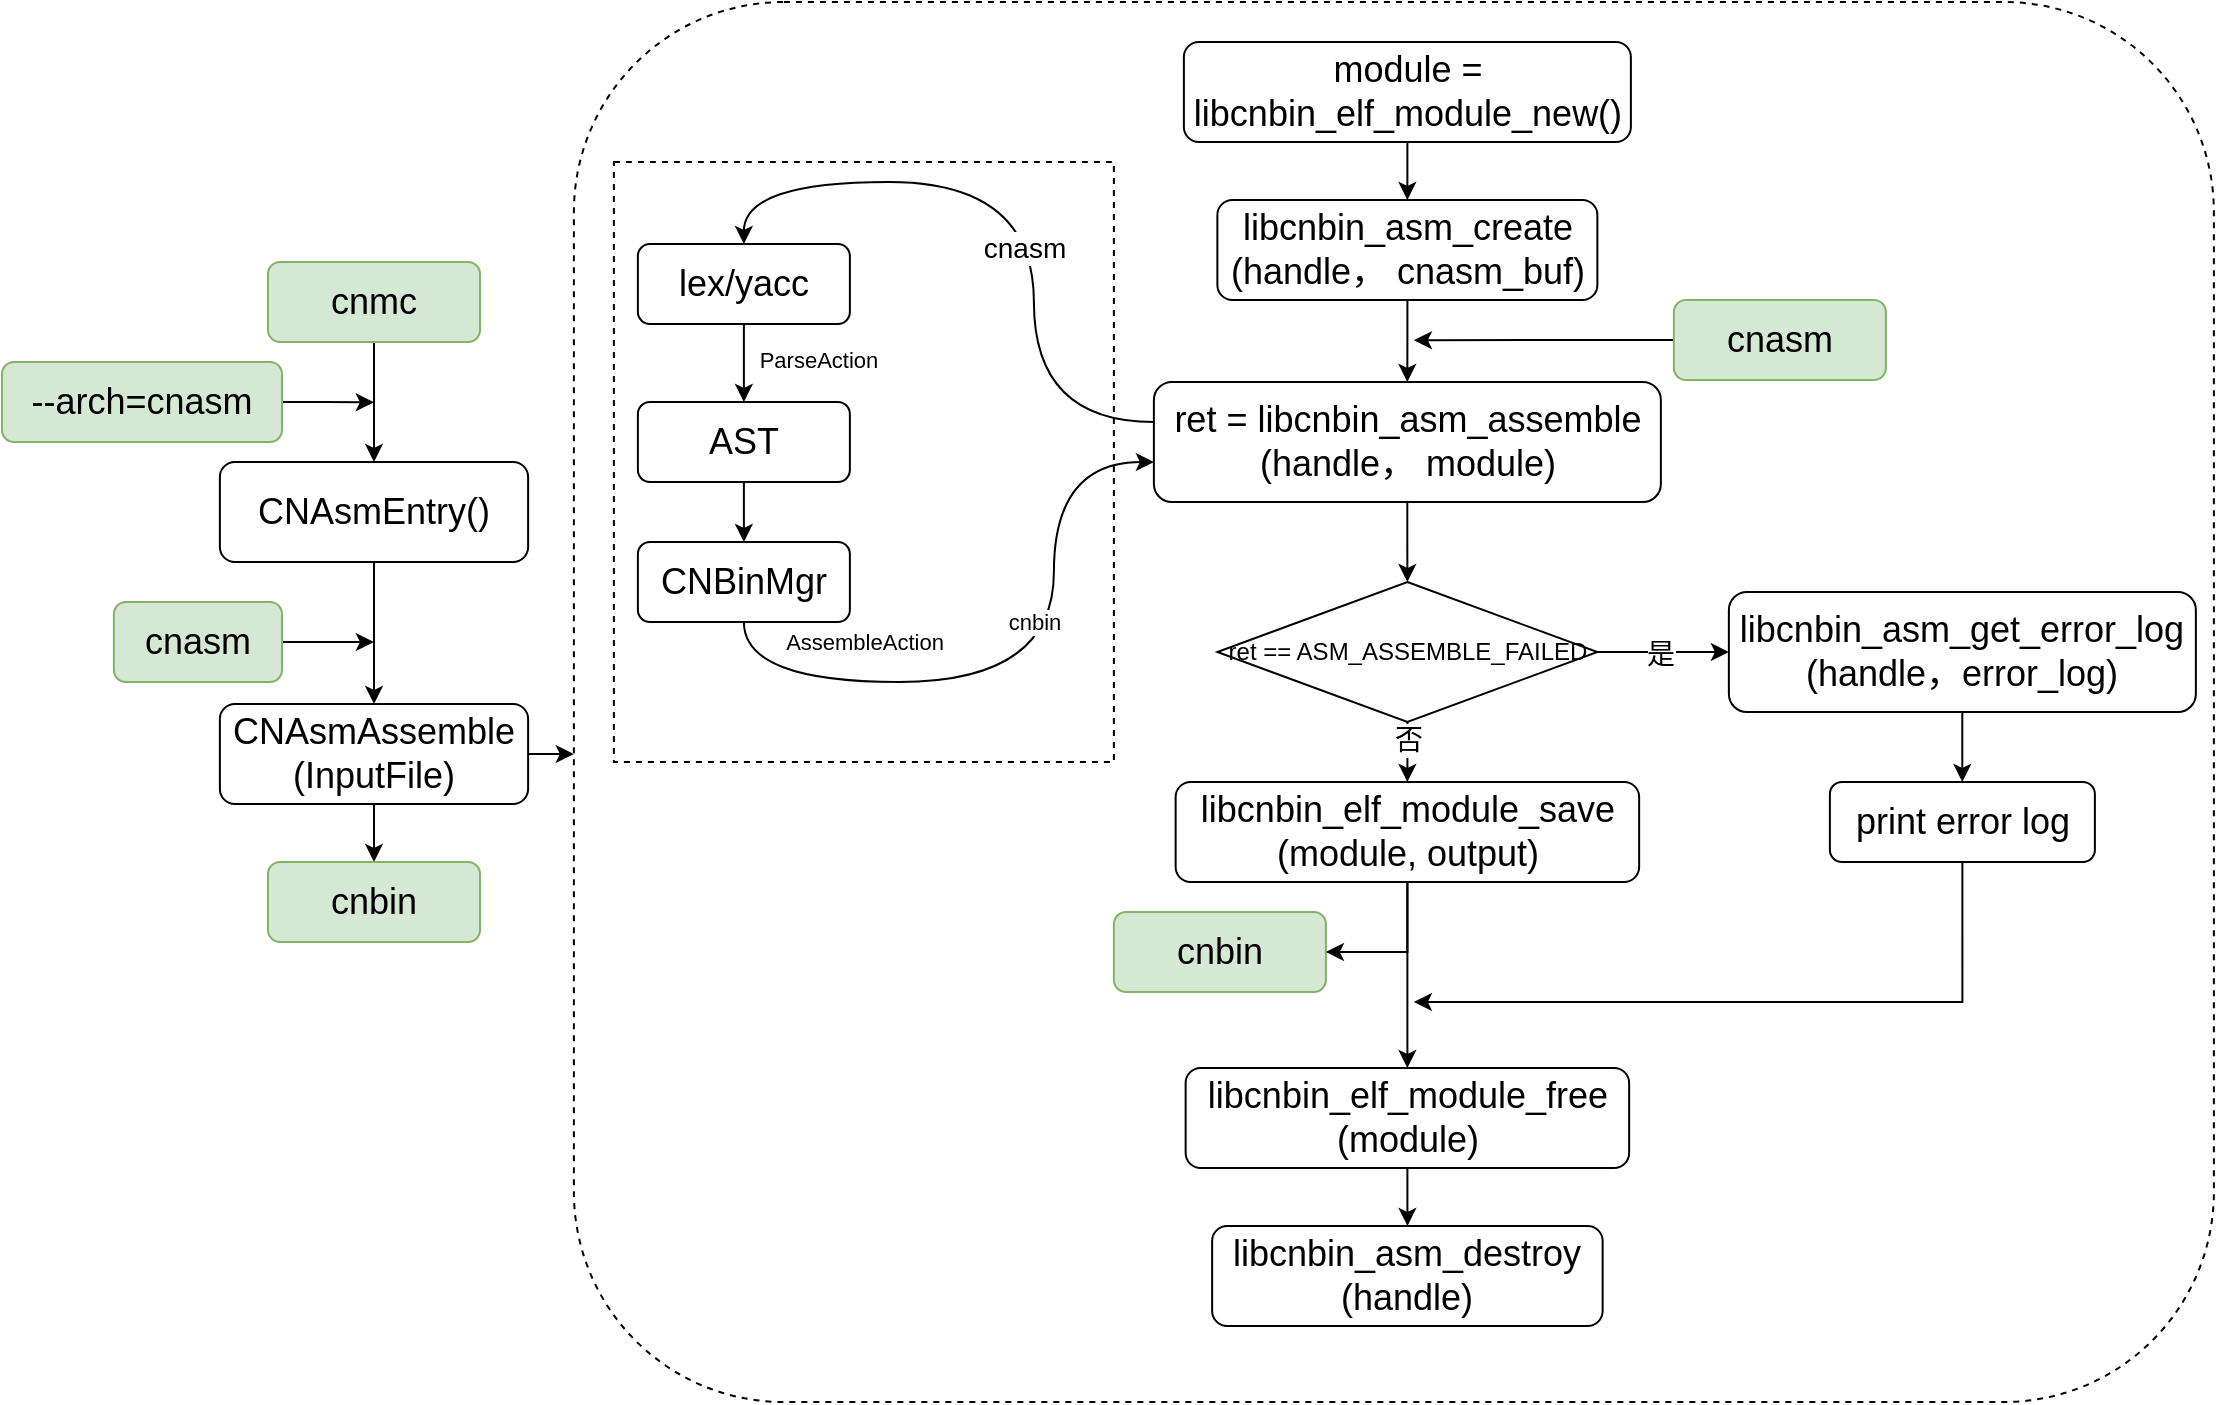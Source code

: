 <mxfile version="21.7.5" type="github">
  <diagram id="C5RBs43oDa-KdzZeNtuy" name="Page-1">
    <mxGraphModel dx="3000" dy="775" grid="1" gridSize="10" guides="1" tooltips="1" connect="1" arrows="1" fold="1" page="1" pageScale="1" pageWidth="827" pageHeight="1169" math="0" shadow="0">
      <root>
        <mxCell id="WIyWlLk6GJQsqaUBKTNV-0" />
        <mxCell id="WIyWlLk6GJQsqaUBKTNV-1" parent="WIyWlLk6GJQsqaUBKTNV-0" />
        <mxCell id="jaiz2JZSWv7t4FKkOaWR-3" style="edgeStyle=orthogonalEdgeStyle;rounded=0;orthogonalLoop=1;jettySize=auto;html=1;exitX=0.5;exitY=1;exitDx=0;exitDy=0;entryX=0.5;entryY=0;entryDx=0;entryDy=0;" edge="1" parent="WIyWlLk6GJQsqaUBKTNV-1" source="1VvXPGQ5xc2AV_AhxKoi-1" target="jaiz2JZSWv7t4FKkOaWR-0">
          <mxGeometry relative="1" as="geometry" />
        </mxCell>
        <mxCell id="1VvXPGQ5xc2AV_AhxKoi-1" value="&lt;span style=&quot;font-size: 18px;&quot;&gt;cnmc&lt;/span&gt;" style="rounded=1;whiteSpace=wrap;html=1;fontSize=12;glass=0;strokeWidth=1;shadow=0;fillColor=#d5e8d4;strokeColor=#82b366;" parent="WIyWlLk6GJQsqaUBKTNV-1" vertex="1">
          <mxGeometry x="-1167" y="220" width="106" height="40" as="geometry" />
        </mxCell>
        <mxCell id="1VvXPGQ5xc2AV_AhxKoi-3" value="&lt;font style=&quot;font-size: 18px;&quot;&gt;cnbin&lt;/font&gt;" style="rounded=1;whiteSpace=wrap;html=1;fontSize=12;glass=0;strokeWidth=1;shadow=0;fillColor=#d5e8d4;strokeColor=#82b366;" parent="WIyWlLk6GJQsqaUBKTNV-1" vertex="1">
          <mxGeometry x="-744.06" y="545" width="106" height="40" as="geometry" />
        </mxCell>
        <mxCell id="o8AXfJ6d0ml3byffhMXa-13" value="" style="edgeStyle=orthogonalEdgeStyle;rounded=0;orthogonalLoop=1;jettySize=auto;html=1;" parent="WIyWlLk6GJQsqaUBKTNV-1" source="o8AXfJ6d0ml3byffhMXa-0" target="o8AXfJ6d0ml3byffhMXa-3" edge="1">
          <mxGeometry relative="1" as="geometry" />
        </mxCell>
        <mxCell id="o8AXfJ6d0ml3byffhMXa-0" value="&lt;span style=&quot;font-size: 18px;&quot;&gt;ret = libcnbin_asm_assemble&lt;br&gt;(handle， module)&lt;/span&gt;" style="rounded=1;whiteSpace=wrap;html=1;fontSize=12;glass=0;strokeWidth=1;shadow=0;" parent="WIyWlLk6GJQsqaUBKTNV-1" vertex="1">
          <mxGeometry x="-724.06" y="280" width="253.5" height="60" as="geometry" />
        </mxCell>
        <mxCell id="o8AXfJ6d0ml3byffhMXa-12" value="" style="edgeStyle=orthogonalEdgeStyle;rounded=0;orthogonalLoop=1;jettySize=auto;html=1;" parent="WIyWlLk6GJQsqaUBKTNV-1" source="o8AXfJ6d0ml3byffhMXa-2" target="o8AXfJ6d0ml3byffhMXa-0" edge="1">
          <mxGeometry relative="1" as="geometry" />
        </mxCell>
        <mxCell id="o8AXfJ6d0ml3byffhMXa-2" value="&lt;span style=&quot;font-size: 18px;&quot;&gt;libcnbin_asm_create&lt;br&gt;(handle， cnasm_buf)&lt;/span&gt;" style="rounded=1;whiteSpace=wrap;html=1;fontSize=12;glass=0;strokeWidth=1;shadow=0;" parent="WIyWlLk6GJQsqaUBKTNV-1" vertex="1">
          <mxGeometry x="-692.31" y="189" width="190" height="50" as="geometry" />
        </mxCell>
        <mxCell id="o8AXfJ6d0ml3byffhMXa-14" value="" style="edgeStyle=orthogonalEdgeStyle;rounded=0;orthogonalLoop=1;jettySize=auto;html=1;" parent="WIyWlLk6GJQsqaUBKTNV-1" source="o8AXfJ6d0ml3byffhMXa-3" target="o8AXfJ6d0ml3byffhMXa-4" edge="1">
          <mxGeometry relative="1" as="geometry" />
        </mxCell>
        <mxCell id="o8AXfJ6d0ml3byffhMXa-41" value="&lt;font style=&quot;font-size: 14px;&quot;&gt;是&lt;/font&gt;" style="edgeLabel;html=1;align=center;verticalAlign=middle;resizable=0;points=[];" parent="o8AXfJ6d0ml3byffhMXa-14" vertex="1" connectable="0">
          <mxGeometry x="-0.064" y="-1" relative="1" as="geometry">
            <mxPoint as="offset" />
          </mxGeometry>
        </mxCell>
        <mxCell id="o8AXfJ6d0ml3byffhMXa-16" value="" style="edgeStyle=orthogonalEdgeStyle;rounded=0;orthogonalLoop=1;jettySize=auto;html=1;" parent="WIyWlLk6GJQsqaUBKTNV-1" source="o8AXfJ6d0ml3byffhMXa-3" target="o8AXfJ6d0ml3byffhMXa-7" edge="1">
          <mxGeometry relative="1" as="geometry" />
        </mxCell>
        <mxCell id="o8AXfJ6d0ml3byffhMXa-43" value="&lt;font style=&quot;font-size: 14px;&quot;&gt;否&lt;/font&gt;" style="edgeLabel;html=1;align=center;verticalAlign=middle;resizable=0;points=[];" parent="o8AXfJ6d0ml3byffhMXa-16" vertex="1" connectable="0">
          <mxGeometry x="-0.41" relative="1" as="geometry">
            <mxPoint as="offset" />
          </mxGeometry>
        </mxCell>
        <mxCell id="o8AXfJ6d0ml3byffhMXa-3" value="&lt;font style=&quot;font-size: 12px;&quot;&gt;ret == ASM_ASSEMBLE_FAILED&lt;/font&gt;" style="rhombus;whiteSpace=wrap;html=1;" parent="WIyWlLk6GJQsqaUBKTNV-1" vertex="1">
          <mxGeometry x="-692.31" y="380" width="190" height="70" as="geometry" />
        </mxCell>
        <mxCell id="o8AXfJ6d0ml3byffhMXa-20" value="" style="edgeStyle=orthogonalEdgeStyle;rounded=0;orthogonalLoop=1;jettySize=auto;html=1;" parent="WIyWlLk6GJQsqaUBKTNV-1" source="o8AXfJ6d0ml3byffhMXa-4" target="o8AXfJ6d0ml3byffhMXa-19" edge="1">
          <mxGeometry relative="1" as="geometry" />
        </mxCell>
        <mxCell id="o8AXfJ6d0ml3byffhMXa-4" value="&lt;span style=&quot;font-size: 18px;&quot;&gt;libcnbin_asm_get_error_log&lt;br&gt;(handle，error_log)&lt;/span&gt;" style="rounded=1;whiteSpace=wrap;html=1;fontSize=12;glass=0;strokeWidth=1;shadow=0;" parent="WIyWlLk6GJQsqaUBKTNV-1" vertex="1">
          <mxGeometry x="-436.56" y="385" width="233.5" height="60" as="geometry" />
        </mxCell>
        <mxCell id="o8AXfJ6d0ml3byffhMXa-11" style="edgeStyle=orthogonalEdgeStyle;rounded=0;orthogonalLoop=1;jettySize=auto;html=1;exitX=0.5;exitY=1;exitDx=0;exitDy=0;entryX=0.5;entryY=0;entryDx=0;entryDy=0;" parent="WIyWlLk6GJQsqaUBKTNV-1" source="o8AXfJ6d0ml3byffhMXa-6" target="o8AXfJ6d0ml3byffhMXa-2" edge="1">
          <mxGeometry relative="1" as="geometry" />
        </mxCell>
        <mxCell id="o8AXfJ6d0ml3byffhMXa-6" value="&lt;span style=&quot;font-size: 18px;&quot;&gt;module = &lt;br&gt;libcnbin_elf_module_new()&lt;/span&gt;" style="rounded=1;whiteSpace=wrap;html=1;fontSize=12;glass=0;strokeWidth=1;shadow=0;" parent="WIyWlLk6GJQsqaUBKTNV-1" vertex="1">
          <mxGeometry x="-709.06" y="110" width="223.5" height="50" as="geometry" />
        </mxCell>
        <mxCell id="o8AXfJ6d0ml3byffhMXa-17" value="" style="edgeStyle=orthogonalEdgeStyle;rounded=0;orthogonalLoop=1;jettySize=auto;html=1;" parent="WIyWlLk6GJQsqaUBKTNV-1" source="o8AXfJ6d0ml3byffhMXa-7" target="o8AXfJ6d0ml3byffhMXa-8" edge="1">
          <mxGeometry relative="1" as="geometry" />
        </mxCell>
        <mxCell id="o8AXfJ6d0ml3byffhMXa-39" style="edgeStyle=orthogonalEdgeStyle;rounded=0;orthogonalLoop=1;jettySize=auto;html=1;exitX=0.5;exitY=1;exitDx=0;exitDy=0;entryX=1;entryY=0.5;entryDx=0;entryDy=0;" parent="WIyWlLk6GJQsqaUBKTNV-1" source="o8AXfJ6d0ml3byffhMXa-7" target="1VvXPGQ5xc2AV_AhxKoi-3" edge="1">
          <mxGeometry relative="1" as="geometry" />
        </mxCell>
        <mxCell id="o8AXfJ6d0ml3byffhMXa-7" value="&lt;span style=&quot;font-size: 18px;&quot;&gt;libcnbin_elf_module_save&lt;br&gt;(module, output)&lt;/span&gt;" style="rounded=1;whiteSpace=wrap;html=1;fontSize=12;glass=0;strokeWidth=1;shadow=0;" parent="WIyWlLk6GJQsqaUBKTNV-1" vertex="1">
          <mxGeometry x="-713.18" y="480" width="231.75" height="50" as="geometry" />
        </mxCell>
        <mxCell id="o8AXfJ6d0ml3byffhMXa-18" value="" style="edgeStyle=orthogonalEdgeStyle;rounded=0;orthogonalLoop=1;jettySize=auto;html=1;" parent="WIyWlLk6GJQsqaUBKTNV-1" source="o8AXfJ6d0ml3byffhMXa-8" target="o8AXfJ6d0ml3byffhMXa-9" edge="1">
          <mxGeometry relative="1" as="geometry" />
        </mxCell>
        <mxCell id="o8AXfJ6d0ml3byffhMXa-8" value="&lt;span style=&quot;font-size: 18px;&quot;&gt;libcnbin_elf_module_free&lt;br&gt;(module)&lt;/span&gt;" style="rounded=1;whiteSpace=wrap;html=1;fontSize=12;glass=0;strokeWidth=1;shadow=0;" parent="WIyWlLk6GJQsqaUBKTNV-1" vertex="1">
          <mxGeometry x="-708.18" y="623" width="221.75" height="50" as="geometry" />
        </mxCell>
        <mxCell id="o8AXfJ6d0ml3byffhMXa-9" value="&lt;span style=&quot;font-size: 18px;&quot;&gt;libcnbin_asm_destroy&lt;br&gt;(handle)&lt;/span&gt;" style="rounded=1;whiteSpace=wrap;html=1;fontSize=12;glass=0;strokeWidth=1;shadow=0;" parent="WIyWlLk6GJQsqaUBKTNV-1" vertex="1">
          <mxGeometry x="-694.93" y="702" width="195.25" height="50" as="geometry" />
        </mxCell>
        <mxCell id="o8AXfJ6d0ml3byffhMXa-40" style="edgeStyle=orthogonalEdgeStyle;rounded=0;orthogonalLoop=1;jettySize=auto;html=1;exitX=0.5;exitY=1;exitDx=0;exitDy=0;" parent="WIyWlLk6GJQsqaUBKTNV-1" source="o8AXfJ6d0ml3byffhMXa-19" edge="1">
          <mxGeometry relative="1" as="geometry">
            <mxPoint x="-594.06" y="590" as="targetPoint" />
            <Array as="points">
              <mxPoint x="-320.06" y="590" />
            </Array>
          </mxGeometry>
        </mxCell>
        <mxCell id="o8AXfJ6d0ml3byffhMXa-19" value="&lt;span style=&quot;font-size: 18px;&quot;&gt;print error log&lt;/span&gt;" style="rounded=1;whiteSpace=wrap;html=1;fontSize=12;glass=0;strokeWidth=1;shadow=0;" parent="WIyWlLk6GJQsqaUBKTNV-1" vertex="1">
          <mxGeometry x="-386.06" y="480" width="132.5" height="40" as="geometry" />
        </mxCell>
        <mxCell id="o8AXfJ6d0ml3byffhMXa-22" value="" style="rounded=0;whiteSpace=wrap;html=1;fillColor=none;dashed=1;" parent="WIyWlLk6GJQsqaUBKTNV-1" vertex="1">
          <mxGeometry x="-994.06" y="170" width="250" height="300" as="geometry" />
        </mxCell>
        <mxCell id="o8AXfJ6d0ml3byffhMXa-25" style="edgeStyle=orthogonalEdgeStyle;rounded=0;orthogonalLoop=1;jettySize=auto;html=1;exitX=0;exitY=0.5;exitDx=0;exitDy=0;" parent="WIyWlLk6GJQsqaUBKTNV-1" source="o8AXfJ6d0ml3byffhMXa-23" edge="1">
          <mxGeometry relative="1" as="geometry">
            <mxPoint x="-594.06" y="259.095" as="targetPoint" />
          </mxGeometry>
        </mxCell>
        <mxCell id="o8AXfJ6d0ml3byffhMXa-23" value="&lt;font style=&quot;font-size: 18px;&quot;&gt;cnasm&lt;/font&gt;" style="rounded=1;whiteSpace=wrap;html=1;fontSize=12;glass=0;strokeWidth=1;shadow=0;fillColor=#d5e8d4;strokeColor=#82b366;" parent="WIyWlLk6GJQsqaUBKTNV-1" vertex="1">
          <mxGeometry x="-464.06" y="239" width="106" height="40" as="geometry" />
        </mxCell>
        <mxCell id="o8AXfJ6d0ml3byffhMXa-26" style="edgeStyle=orthogonalEdgeStyle;rounded=0;orthogonalLoop=1;jettySize=auto;html=1;exitX=0.5;exitY=1;exitDx=0;exitDy=0;entryX=0.5;entryY=0;entryDx=0;entryDy=0;" parent="WIyWlLk6GJQsqaUBKTNV-1" source="o8AXfJ6d0ml3byffhMXa-28" target="o8AXfJ6d0ml3byffhMXa-30" edge="1">
          <mxGeometry relative="1" as="geometry" />
        </mxCell>
        <mxCell id="o8AXfJ6d0ml3byffhMXa-27" value="ParseAction" style="edgeLabel;html=1;align=center;verticalAlign=middle;resizable=0;points=[];" parent="o8AXfJ6d0ml3byffhMXa-26" vertex="1" connectable="0">
          <mxGeometry x="-0.072" y="-2" relative="1" as="geometry">
            <mxPoint x="39" as="offset" />
          </mxGeometry>
        </mxCell>
        <mxCell id="o8AXfJ6d0ml3byffhMXa-28" value="&lt;font style=&quot;font-size: 18px;&quot;&gt;lex/yacc&lt;/font&gt;" style="rounded=1;whiteSpace=wrap;html=1;fontSize=12;glass=0;strokeWidth=1;shadow=0;" parent="WIyWlLk6GJQsqaUBKTNV-1" vertex="1">
          <mxGeometry x="-982.06" y="211" width="106" height="40" as="geometry" />
        </mxCell>
        <mxCell id="o8AXfJ6d0ml3byffhMXa-29" style="edgeStyle=orthogonalEdgeStyle;rounded=0;orthogonalLoop=1;jettySize=auto;html=1;exitX=0.5;exitY=1;exitDx=0;exitDy=0;entryX=0.5;entryY=0;entryDx=0;entryDy=0;" parent="WIyWlLk6GJQsqaUBKTNV-1" source="o8AXfJ6d0ml3byffhMXa-30" target="o8AXfJ6d0ml3byffhMXa-34" edge="1">
          <mxGeometry relative="1" as="geometry" />
        </mxCell>
        <mxCell id="o8AXfJ6d0ml3byffhMXa-30" value="&lt;span style=&quot;font-size: 18px;&quot;&gt;AST&lt;/span&gt;" style="rounded=1;whiteSpace=wrap;html=1;fontSize=12;glass=0;strokeWidth=1;shadow=0;" parent="WIyWlLk6GJQsqaUBKTNV-1" vertex="1">
          <mxGeometry x="-982.06" y="290" width="106" height="40" as="geometry" />
        </mxCell>
        <mxCell id="o8AXfJ6d0ml3byffhMXa-31" style="edgeStyle=orthogonalEdgeStyle;curved=1;rounded=0;orthogonalLoop=1;jettySize=auto;html=1;exitX=0.5;exitY=1;exitDx=0;exitDy=0;entryX=0;entryY=0.75;entryDx=0;entryDy=0;" parent="WIyWlLk6GJQsqaUBKTNV-1" source="o8AXfJ6d0ml3byffhMXa-34" edge="1">
          <mxGeometry relative="1" as="geometry">
            <mxPoint x="-724.06" y="320" as="targetPoint" />
            <Array as="points">
              <mxPoint x="-929.06" y="430" />
              <mxPoint x="-774.06" y="430" />
              <mxPoint x="-774.06" y="320" />
            </Array>
          </mxGeometry>
        </mxCell>
        <mxCell id="o8AXfJ6d0ml3byffhMXa-32" value="AssembleAction" style="edgeLabel;html=1;align=center;verticalAlign=middle;resizable=0;points=[];" parent="o8AXfJ6d0ml3byffhMXa-31" vertex="1" connectable="0">
          <mxGeometry x="-0.524" y="-2" relative="1" as="geometry">
            <mxPoint x="8" y="-22" as="offset" />
          </mxGeometry>
        </mxCell>
        <mxCell id="o8AXfJ6d0ml3byffhMXa-33" value="cnbin" style="edgeLabel;html=1;align=center;verticalAlign=middle;resizable=0;points=[];" parent="o8AXfJ6d0ml3byffhMXa-31" vertex="1" connectable="0">
          <mxGeometry x="-0.126" y="6" relative="1" as="geometry">
            <mxPoint x="24" y="-24" as="offset" />
          </mxGeometry>
        </mxCell>
        <mxCell id="o8AXfJ6d0ml3byffhMXa-34" value="&lt;span style=&quot;font-size: 18px;&quot;&gt;CNBinMgr&lt;/span&gt;" style="rounded=1;whiteSpace=wrap;html=1;fontSize=12;glass=0;strokeWidth=1;shadow=0;" parent="WIyWlLk6GJQsqaUBKTNV-1" vertex="1">
          <mxGeometry x="-982.06" y="360" width="106" height="40" as="geometry" />
        </mxCell>
        <mxCell id="o8AXfJ6d0ml3byffhMXa-35" style="edgeStyle=orthogonalEdgeStyle;rounded=0;orthogonalLoop=1;jettySize=auto;html=1;exitX=0;exitY=0.25;exitDx=0;exitDy=0;curved=1;entryX=0.5;entryY=0;entryDx=0;entryDy=0;" parent="WIyWlLk6GJQsqaUBKTNV-1" target="o8AXfJ6d0ml3byffhMXa-28" edge="1">
          <mxGeometry relative="1" as="geometry">
            <mxPoint x="-934.06" y="190" as="targetPoint" />
            <Array as="points">
              <mxPoint x="-784.06" y="300" />
              <mxPoint x="-784.06" y="180" />
              <mxPoint x="-929.06" y="180" />
            </Array>
            <mxPoint x="-724.06" y="300" as="sourcePoint" />
          </mxGeometry>
        </mxCell>
        <mxCell id="o8AXfJ6d0ml3byffhMXa-36" value="&lt;font style=&quot;font-size: 14px;&quot;&gt;cnasm&lt;/font&gt;" style="edgeLabel;html=1;align=center;verticalAlign=middle;resizable=0;points=[];" parent="o8AXfJ6d0ml3byffhMXa-35" vertex="1" connectable="0">
          <mxGeometry x="-0.173" y="5" relative="1" as="geometry">
            <mxPoint as="offset" />
          </mxGeometry>
        </mxCell>
        <mxCell id="jaiz2JZSWv7t4FKkOaWR-7" style="edgeStyle=orthogonalEdgeStyle;rounded=0;orthogonalLoop=1;jettySize=auto;html=1;exitX=0.5;exitY=1;exitDx=0;exitDy=0;entryX=0.5;entryY=0;entryDx=0;entryDy=0;" edge="1" parent="WIyWlLk6GJQsqaUBKTNV-1" source="jaiz2JZSWv7t4FKkOaWR-0" target="jaiz2JZSWv7t4FKkOaWR-1">
          <mxGeometry relative="1" as="geometry" />
        </mxCell>
        <mxCell id="jaiz2JZSWv7t4FKkOaWR-0" value="&lt;span style=&quot;font-size: 18px;&quot;&gt;CNAsmEntry()&lt;/span&gt;" style="rounded=1;whiteSpace=wrap;html=1;fontSize=12;glass=0;strokeWidth=1;shadow=0;" vertex="1" parent="WIyWlLk6GJQsqaUBKTNV-1">
          <mxGeometry x="-1191.06" y="320" width="154.12" height="50" as="geometry" />
        </mxCell>
        <mxCell id="jaiz2JZSWv7t4FKkOaWR-9" style="edgeStyle=orthogonalEdgeStyle;rounded=0;orthogonalLoop=1;jettySize=auto;html=1;exitX=0.5;exitY=1;exitDx=0;exitDy=0;entryX=0.5;entryY=0;entryDx=0;entryDy=0;" edge="1" parent="WIyWlLk6GJQsqaUBKTNV-1" source="jaiz2JZSWv7t4FKkOaWR-1" target="jaiz2JZSWv7t4FKkOaWR-8">
          <mxGeometry relative="1" as="geometry" />
        </mxCell>
        <mxCell id="jaiz2JZSWv7t4FKkOaWR-15" style="edgeStyle=orthogonalEdgeStyle;rounded=0;orthogonalLoop=1;jettySize=auto;html=1;exitX=1;exitY=0.5;exitDx=0;exitDy=0;entryX=0;entryY=0.537;entryDx=0;entryDy=0;entryPerimeter=0;" edge="1" parent="WIyWlLk6GJQsqaUBKTNV-1" source="jaiz2JZSWv7t4FKkOaWR-1" target="jaiz2JZSWv7t4FKkOaWR-13">
          <mxGeometry relative="1" as="geometry" />
        </mxCell>
        <mxCell id="jaiz2JZSWv7t4FKkOaWR-1" value="&lt;span style=&quot;font-size: 18px;&quot;&gt;CNAsmAssemble&lt;br&gt;(InputFile)&lt;/span&gt;" style="rounded=1;whiteSpace=wrap;html=1;fontSize=12;glass=0;strokeWidth=1;shadow=0;" vertex="1" parent="WIyWlLk6GJQsqaUBKTNV-1">
          <mxGeometry x="-1191.06" y="441" width="154.12" height="50" as="geometry" />
        </mxCell>
        <mxCell id="jaiz2JZSWv7t4FKkOaWR-12" style="edgeStyle=orthogonalEdgeStyle;rounded=0;orthogonalLoop=1;jettySize=auto;html=1;exitX=1;exitY=0.5;exitDx=0;exitDy=0;" edge="1" parent="WIyWlLk6GJQsqaUBKTNV-1" source="jaiz2JZSWv7t4FKkOaWR-4">
          <mxGeometry relative="1" as="geometry">
            <mxPoint x="-1114.06" y="290.138" as="targetPoint" />
          </mxGeometry>
        </mxCell>
        <mxCell id="jaiz2JZSWv7t4FKkOaWR-4" value="&lt;font style=&quot;font-size: 18px;&quot;&gt;--arch=cnasm&lt;/font&gt;" style="rounded=1;whiteSpace=wrap;html=1;fontSize=12;glass=0;strokeWidth=1;shadow=0;fillColor=#d5e8d4;strokeColor=#82b366;" vertex="1" parent="WIyWlLk6GJQsqaUBKTNV-1">
          <mxGeometry x="-1300" y="270" width="140" height="40" as="geometry" />
        </mxCell>
        <mxCell id="jaiz2JZSWv7t4FKkOaWR-8" value="&lt;font style=&quot;font-size: 18px;&quot;&gt;cnbin&lt;/font&gt;" style="rounded=1;whiteSpace=wrap;html=1;fontSize=12;glass=0;strokeWidth=1;shadow=0;fillColor=#d5e8d4;strokeColor=#82b366;" vertex="1" parent="WIyWlLk6GJQsqaUBKTNV-1">
          <mxGeometry x="-1167" y="520" width="106" height="40" as="geometry" />
        </mxCell>
        <mxCell id="jaiz2JZSWv7t4FKkOaWR-11" style="edgeStyle=orthogonalEdgeStyle;rounded=0;orthogonalLoop=1;jettySize=auto;html=1;exitX=1;exitY=0.5;exitDx=0;exitDy=0;" edge="1" parent="WIyWlLk6GJQsqaUBKTNV-1">
          <mxGeometry relative="1" as="geometry">
            <mxPoint x="-1114.06" y="410" as="targetPoint" />
            <mxPoint x="-1167" y="410" as="sourcePoint" />
          </mxGeometry>
        </mxCell>
        <mxCell id="jaiz2JZSWv7t4FKkOaWR-10" value="&lt;font style=&quot;font-size: 18px;&quot;&gt;cnasm&lt;/font&gt;" style="rounded=1;whiteSpace=wrap;html=1;fontSize=12;glass=0;strokeWidth=1;shadow=0;fillColor=#d5e8d4;strokeColor=#82b366;" vertex="1" parent="WIyWlLk6GJQsqaUBKTNV-1">
          <mxGeometry x="-1244.06" y="390" width="84.06" height="40" as="geometry" />
        </mxCell>
        <mxCell id="jaiz2JZSWv7t4FKkOaWR-13" value="" style="rounded=1;whiteSpace=wrap;html=1;fillColor=none;dashed=1;" vertex="1" parent="WIyWlLk6GJQsqaUBKTNV-1">
          <mxGeometry x="-1014.06" y="90" width="820" height="700" as="geometry" />
        </mxCell>
      </root>
    </mxGraphModel>
  </diagram>
</mxfile>
